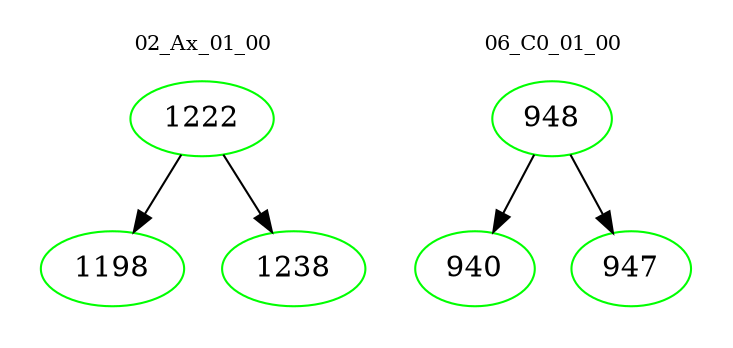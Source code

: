 digraph{
subgraph cluster_0 {
color = white
label = "02_Ax_01_00";
fontsize=10;
T0_1222 [label="1222", color="green"]
T0_1222 -> T0_1198 [color="black"]
T0_1198 [label="1198", color="green"]
T0_1222 -> T0_1238 [color="black"]
T0_1238 [label="1238", color="green"]
}
subgraph cluster_1 {
color = white
label = "06_C0_01_00";
fontsize=10;
T1_948 [label="948", color="green"]
T1_948 -> T1_940 [color="black"]
T1_940 [label="940", color="green"]
T1_948 -> T1_947 [color="black"]
T1_947 [label="947", color="green"]
}
}
